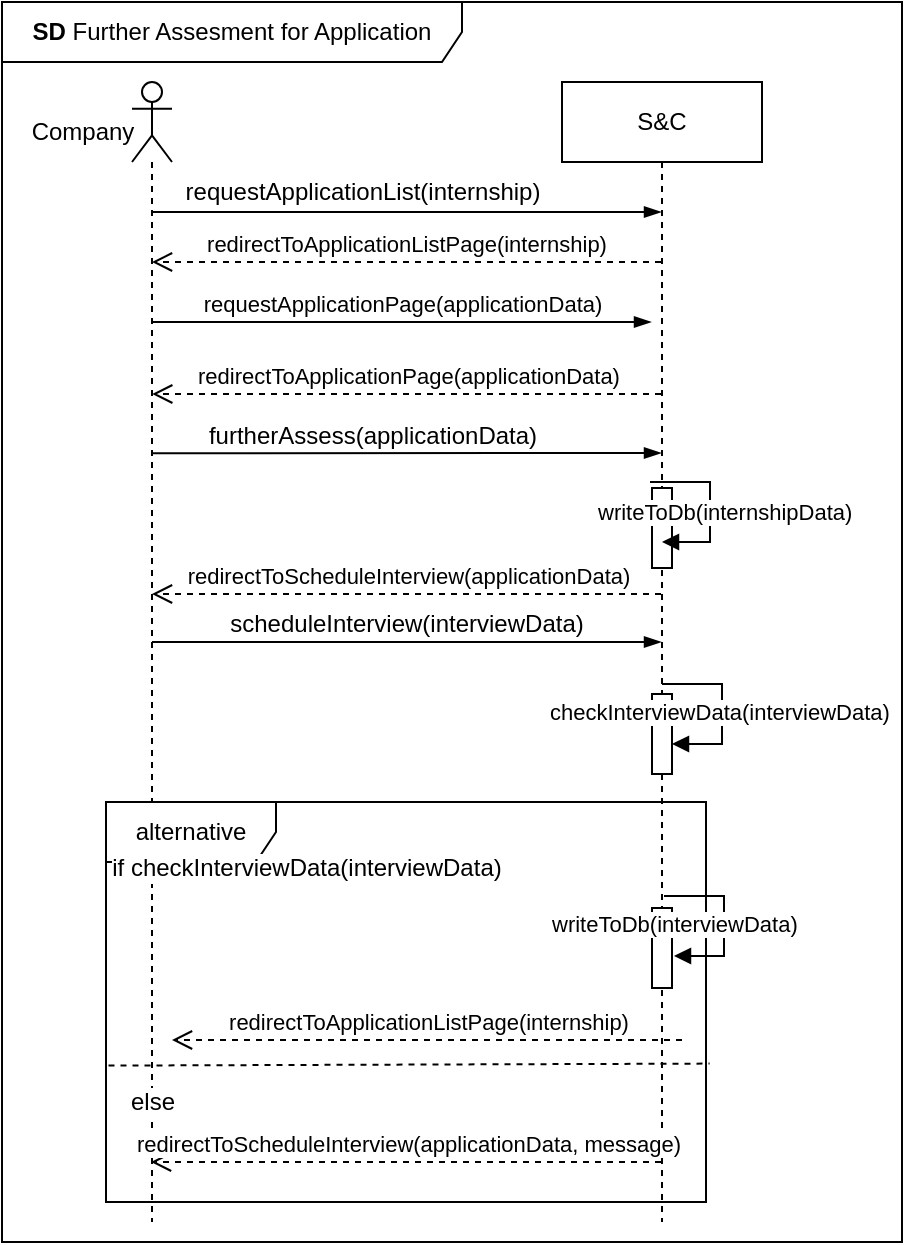 <mxfile version="25.0.1">
  <diagram name="Page-1" id="2YBvvXClWsGukQMizWep">
    <mxGraphModel dx="570" dy="384" grid="1" gridSize="10" guides="1" tooltips="1" connect="1" arrows="1" fold="1" page="1" pageScale="1" pageWidth="850" pageHeight="1100" math="0" shadow="0">
      <root>
        <mxCell id="0" />
        <mxCell id="1" parent="0" />
        <mxCell id="CObYJEAy56xA2G8EUnc1-6" value="" style="shape=umlLifeline;perimeter=lifelinePerimeter;whiteSpace=wrap;html=1;container=1;dropTarget=0;collapsible=0;recursiveResize=0;outlineConnect=0;portConstraint=eastwest;newEdgeStyle={&quot;curved&quot;:0,&quot;rounded&quot;:0};participant=umlActor;" parent="1" vertex="1">
          <mxGeometry x="145" y="40" width="20" height="570" as="geometry" />
        </mxCell>
        <mxCell id="HJIBpvxVfIBrpGYPyr1l-52" value="alternative" style="shape=umlFrame;whiteSpace=wrap;html=1;pointerEvents=0;width=85;height=30;" vertex="1" parent="1">
          <mxGeometry x="132" y="400" width="300" height="200" as="geometry" />
        </mxCell>
        <mxCell id="CObYJEAy56xA2G8EUnc1-1" value="S&amp;amp;C" style="shape=umlLifeline;perimeter=lifelinePerimeter;whiteSpace=wrap;html=1;container=1;dropTarget=0;collapsible=0;recursiveResize=0;outlineConnect=0;portConstraint=eastwest;newEdgeStyle={&quot;edgeStyle&quot;:&quot;elbowEdgeStyle&quot;,&quot;elbow&quot;:&quot;vertical&quot;,&quot;curved&quot;:0,&quot;rounded&quot;:0};" parent="1" vertex="1">
          <mxGeometry x="360" y="40" width="100" height="570" as="geometry" />
        </mxCell>
        <mxCell id="HJIBpvxVfIBrpGYPyr1l-32" value="" style="html=1;points=[[0,0,0,0,5],[0,1,0,0,-5],[1,0,0,0,5],[1,1,0,0,-5]];perimeter=orthogonalPerimeter;outlineConnect=0;targetShapes=umlLifeline;portConstraint=eastwest;newEdgeStyle={&quot;curved&quot;:0,&quot;rounded&quot;:0};" vertex="1" parent="CObYJEAy56xA2G8EUnc1-1">
          <mxGeometry x="45" y="413" width="10" height="40" as="geometry" />
        </mxCell>
        <mxCell id="HJIBpvxVfIBrpGYPyr1l-40" value="" style="html=1;points=[[0,0,0,0,5],[0,1,0,0,-5],[1,0,0,0,5],[1,1,0,0,-5]];perimeter=orthogonalPerimeter;outlineConnect=0;targetShapes=umlLifeline;portConstraint=eastwest;newEdgeStyle={&quot;curved&quot;:0,&quot;rounded&quot;:0};" vertex="1" parent="CObYJEAy56xA2G8EUnc1-1">
          <mxGeometry x="45" y="306" width="10" height="40" as="geometry" />
        </mxCell>
        <mxCell id="HJIBpvxVfIBrpGYPyr1l-41" value="checkInterviewData(interviewData)" style="html=1;align=left;spacingLeft=2;endArrow=block;rounded=0;edgeStyle=orthogonalEdgeStyle;curved=0;rounded=0;" edge="1" parent="CObYJEAy56xA2G8EUnc1-1">
          <mxGeometry x="-1" y="-62" relative="1" as="geometry">
            <mxPoint x="50" y="301" as="sourcePoint" />
            <Array as="points">
              <mxPoint x="80" y="331" />
            </Array>
            <mxPoint x="55" y="331" as="targetPoint" />
            <mxPoint x="-60" y="-48" as="offset" />
          </mxGeometry>
        </mxCell>
        <mxCell id="HJIBpvxVfIBrpGYPyr1l-12" value="" style="html=1;points=[[0,0,0,0,5],[0,1,0,0,-5],[1,0,0,0,5],[1,1,0,0,-5]];perimeter=orthogonalPerimeter;outlineConnect=0;targetShapes=umlLifeline;portConstraint=eastwest;newEdgeStyle={&quot;curved&quot;:0,&quot;rounded&quot;:0};" vertex="1" parent="CObYJEAy56xA2G8EUnc1-1">
          <mxGeometry x="45" y="203" width="10" height="40" as="geometry" />
        </mxCell>
        <mxCell id="CObYJEAy56xA2G8EUnc1-7" value="Company" style="text;html=1;align=center;verticalAlign=middle;resizable=0;points=[];autosize=1;strokeColor=none;fillColor=none;" parent="1" vertex="1">
          <mxGeometry x="85" y="50" width="70" height="30" as="geometry" />
        </mxCell>
        <mxCell id="CObYJEAy56xA2G8EUnc1-8" value="" style="edgeStyle=elbowEdgeStyle;fontSize=12;html=1;endArrow=blockThin;endFill=1;rounded=0;" parent="1" target="CObYJEAy56xA2G8EUnc1-1" edge="1">
          <mxGeometry width="160" relative="1" as="geometry">
            <mxPoint x="155.115" y="105" as="sourcePoint" />
            <mxPoint x="370" y="105" as="targetPoint" />
            <Array as="points">
              <mxPoint x="270" y="105" />
            </Array>
          </mxGeometry>
        </mxCell>
        <mxCell id="CObYJEAy56xA2G8EUnc1-9" value="requestApplicationList(internship)" style="text;html=1;align=center;verticalAlign=middle;resizable=0;points=[];autosize=1;strokeColor=none;fillColor=none;" parent="1" vertex="1">
          <mxGeometry x="160" y="80" width="200" height="30" as="geometry" />
        </mxCell>
        <mxCell id="CObYJEAy56xA2G8EUnc1-23" value="redirectToScheduleInterview(applicationData)" style="html=1;verticalAlign=bottom;endArrow=open;dashed=1;endSize=8;curved=0;rounded=0;" parent="1" edge="1" source="CObYJEAy56xA2G8EUnc1-1">
          <mxGeometry x="-0.003" relative="1" as="geometry">
            <mxPoint x="369.67" y="296" as="sourcePoint" />
            <mxPoint x="155.003" y="296" as="targetPoint" />
            <mxPoint as="offset" />
            <Array as="points">
              <mxPoint x="260.17" y="296" />
            </Array>
          </mxGeometry>
        </mxCell>
        <mxCell id="CObYJEAy56xA2G8EUnc1-24" value="redirectToScheduleInterview(applicationData, message)" style="html=1;verticalAlign=bottom;endArrow=open;dashed=1;endSize=8;curved=0;rounded=0;" parent="1" edge="1">
          <mxGeometry x="-0.003" relative="1" as="geometry">
            <mxPoint x="409.5" y="580" as="sourcePoint" />
            <mxPoint x="154.5" y="580" as="targetPoint" />
            <mxPoint as="offset" />
          </mxGeometry>
        </mxCell>
        <mxCell id="HJIBpvxVfIBrpGYPyr1l-3" value="requestApplicationPage(applicationData)" style="html=1;verticalAlign=bottom;endArrow=open;dashed=1;endSize=8;curved=0;rounded=0;" edge="1" parent="1">
          <mxGeometry x="1" y="-127" relative="1" as="geometry">
            <mxPoint x="155" y="135.01" as="sourcePoint" />
            <mxPoint x="155.115" y="135.0" as="targetPoint" />
            <Array as="points" />
            <mxPoint x="114" y="-102" as="offset" />
          </mxGeometry>
        </mxCell>
        <mxCell id="HJIBpvxVfIBrpGYPyr1l-13" value="writeToDb(internshipData)" style="html=1;align=left;spacingLeft=2;endArrow=block;rounded=0;edgeStyle=orthogonalEdgeStyle;curved=0;rounded=0;" edge="1" parent="1">
          <mxGeometry x="-1" y="-34" relative="1" as="geometry">
            <mxPoint x="404" y="240" as="sourcePoint" />
            <Array as="points">
              <mxPoint x="434" y="240" />
              <mxPoint x="434" y="270" />
            </Array>
            <mxPoint x="410" y="270.0" as="targetPoint" />
            <mxPoint x="-30" y="-19" as="offset" />
          </mxGeometry>
        </mxCell>
        <mxCell id="HJIBpvxVfIBrpGYPyr1l-22" value="" style="edgeStyle=elbowEdgeStyle;fontSize=12;html=1;endArrow=blockThin;endFill=1;rounded=0;elbow=vertical;" edge="1" parent="1" target="CObYJEAy56xA2G8EUnc1-1">
          <mxGeometry width="160" relative="1" as="geometry">
            <mxPoint x="155" y="225.67" as="sourcePoint" />
            <mxPoint x="369" y="225.67" as="targetPoint" />
          </mxGeometry>
        </mxCell>
        <mxCell id="HJIBpvxVfIBrpGYPyr1l-23" value="furtherAssess(applicationData)" style="text;html=1;align=center;verticalAlign=middle;resizable=0;points=[];autosize=1;strokeColor=none;fillColor=none;" vertex="1" parent="1">
          <mxGeometry x="170" y="202" width="190" height="30" as="geometry" />
        </mxCell>
        <mxCell id="HJIBpvxVfIBrpGYPyr1l-38" value="" style="edgeStyle=elbowEdgeStyle;fontSize=12;html=1;endArrow=blockThin;endFill=1;rounded=0;" edge="1" parent="1" target="CObYJEAy56xA2G8EUnc1-1">
          <mxGeometry width="160" relative="1" as="geometry">
            <mxPoint x="155" y="320" as="sourcePoint" />
            <mxPoint x="369.5" y="320" as="targetPoint" />
            <Array as="points">
              <mxPoint x="360" y="304" />
            </Array>
          </mxGeometry>
        </mxCell>
        <mxCell id="HJIBpvxVfIBrpGYPyr1l-39" value="scheduleInterview(interviewData)" style="text;html=1;align=center;verticalAlign=middle;resizable=0;points=[];autosize=1;strokeColor=none;fillColor=none;" vertex="1" parent="1">
          <mxGeometry x="182" y="296" width="200" height="30" as="geometry" />
        </mxCell>
        <mxCell id="HJIBpvxVfIBrpGYPyr1l-45" value="" style="edgeStyle=elbowEdgeStyle;fontSize=12;html=1;endArrow=blockThin;endFill=1;rounded=0;" edge="1" parent="1">
          <mxGeometry width="160" relative="1" as="geometry">
            <mxPoint x="155.115" y="160" as="sourcePoint" />
            <mxPoint x="404.5" y="160" as="targetPoint" />
          </mxGeometry>
        </mxCell>
        <mxCell id="HJIBpvxVfIBrpGYPyr1l-48" value="redirectToApplicationPage(applicationData)" style="html=1;verticalAlign=bottom;endArrow=open;dashed=1;endSize=8;curved=0;rounded=0;" edge="1" parent="1" source="CObYJEAy56xA2G8EUnc1-1">
          <mxGeometry x="-0.001" relative="1" as="geometry">
            <mxPoint x="370" y="196" as="sourcePoint" />
            <mxPoint x="155.115" y="196.0" as="targetPoint" />
            <Array as="points">
              <mxPoint x="280.5" y="196" />
            </Array>
            <mxPoint as="offset" />
          </mxGeometry>
        </mxCell>
        <mxCell id="HJIBpvxVfIBrpGYPyr1l-51" value="redirectToApplicationListPage(internship)" style="html=1;verticalAlign=bottom;endArrow=open;dashed=1;endSize=8;curved=0;rounded=0;" edge="1" parent="1" source="CObYJEAy56xA2G8EUnc1-1" target="CObYJEAy56xA2G8EUnc1-6">
          <mxGeometry relative="1" as="geometry">
            <mxPoint x="320" y="180" as="sourcePoint" />
            <mxPoint x="240" y="180" as="targetPoint" />
            <Array as="points">
              <mxPoint x="280" y="130" />
            </Array>
          </mxGeometry>
        </mxCell>
        <mxCell id="HJIBpvxVfIBrpGYPyr1l-42" value="writeToDb(interviewData)" style="html=1;align=left;spacingLeft=2;endArrow=block;rounded=0;edgeStyle=orthogonalEdgeStyle;curved=0;rounded=0;" edge="1" parent="1">
          <mxGeometry x="-1" y="-62" relative="1" as="geometry">
            <mxPoint x="411" y="447" as="sourcePoint" />
            <Array as="points">
              <mxPoint x="441" y="477" />
            </Array>
            <mxPoint x="416" y="477" as="targetPoint" />
            <mxPoint x="-60" y="-48" as="offset" />
          </mxGeometry>
        </mxCell>
        <mxCell id="HJIBpvxVfIBrpGYPyr1l-53" value="if checkInterviewData(interviewData)" style="text;html=1;align=center;verticalAlign=middle;resizable=0;points=[];autosize=1;strokeColor=none;fillColor=none;labelBackgroundColor=default;" vertex="1" parent="1">
          <mxGeometry x="122" y="418" width="220" height="30" as="geometry" />
        </mxCell>
        <mxCell id="HJIBpvxVfIBrpGYPyr1l-54" value="else" style="text;html=1;align=center;verticalAlign=middle;resizable=0;points=[];autosize=1;strokeColor=none;fillColor=none;labelBackgroundColor=default;" vertex="1" parent="1">
          <mxGeometry x="130" y="535" width="50" height="30" as="geometry" />
        </mxCell>
        <mxCell id="HJIBpvxVfIBrpGYPyr1l-55" value="" style="endArrow=none;dashed=1;html=1;rounded=0;exitX=0.065;exitY=0.093;exitDx=0;exitDy=0;exitPerimeter=0;entryX=1.006;entryY=0.649;entryDx=0;entryDy=0;entryPerimeter=0;" edge="1" parent="1">
          <mxGeometry width="50" height="50" relative="1" as="geometry">
            <mxPoint x="133.25" y="531.79" as="sourcePoint" />
            <mxPoint x="433.8" y="530.8" as="targetPoint" />
          </mxGeometry>
        </mxCell>
        <mxCell id="HJIBpvxVfIBrpGYPyr1l-57" value="redirectToApplicationListPage(internship)" style="html=1;verticalAlign=bottom;endArrow=open;dashed=1;endSize=8;curved=0;rounded=0;" edge="1" parent="1">
          <mxGeometry x="-0.003" relative="1" as="geometry">
            <mxPoint x="420" y="519" as="sourcePoint" />
            <mxPoint x="165.0" y="519" as="targetPoint" />
            <mxPoint as="offset" />
          </mxGeometry>
        </mxCell>
        <mxCell id="HJIBpvxVfIBrpGYPyr1l-59" value="&lt;b&gt;SD&lt;/b&gt; Further Assesment for Application" style="shape=umlFrame;whiteSpace=wrap;html=1;pointerEvents=0;width=230;height=30;" vertex="1" parent="1">
          <mxGeometry x="80" width="450" height="620" as="geometry" />
        </mxCell>
      </root>
    </mxGraphModel>
  </diagram>
</mxfile>
